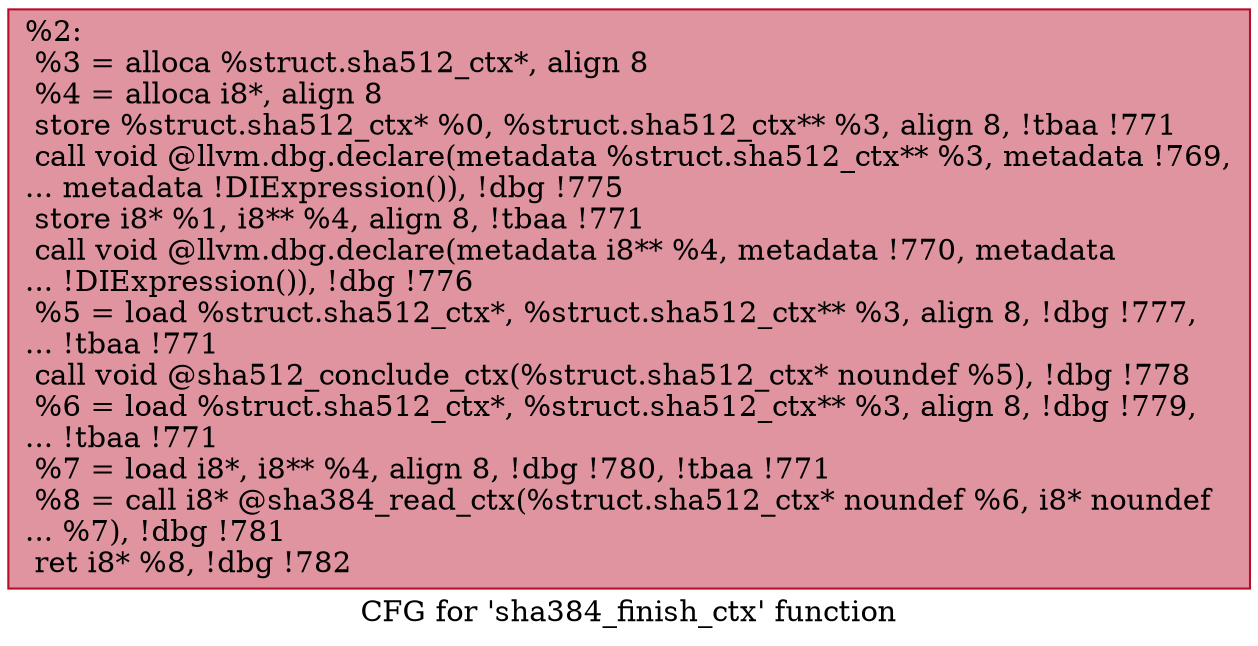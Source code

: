 digraph "CFG for 'sha384_finish_ctx' function" {
	label="CFG for 'sha384_finish_ctx' function";

	Node0xd7c0e0 [shape=record,color="#b70d28ff", style=filled, fillcolor="#b70d2870",label="{%2:\l  %3 = alloca %struct.sha512_ctx*, align 8\l  %4 = alloca i8*, align 8\l  store %struct.sha512_ctx* %0, %struct.sha512_ctx** %3, align 8, !tbaa !771\l  call void @llvm.dbg.declare(metadata %struct.sha512_ctx** %3, metadata !769,\l... metadata !DIExpression()), !dbg !775\l  store i8* %1, i8** %4, align 8, !tbaa !771\l  call void @llvm.dbg.declare(metadata i8** %4, metadata !770, metadata\l... !DIExpression()), !dbg !776\l  %5 = load %struct.sha512_ctx*, %struct.sha512_ctx** %3, align 8, !dbg !777,\l... !tbaa !771\l  call void @sha512_conclude_ctx(%struct.sha512_ctx* noundef %5), !dbg !778\l  %6 = load %struct.sha512_ctx*, %struct.sha512_ctx** %3, align 8, !dbg !779,\l... !tbaa !771\l  %7 = load i8*, i8** %4, align 8, !dbg !780, !tbaa !771\l  %8 = call i8* @sha384_read_ctx(%struct.sha512_ctx* noundef %6, i8* noundef\l... %7), !dbg !781\l  ret i8* %8, !dbg !782\l}"];
}
